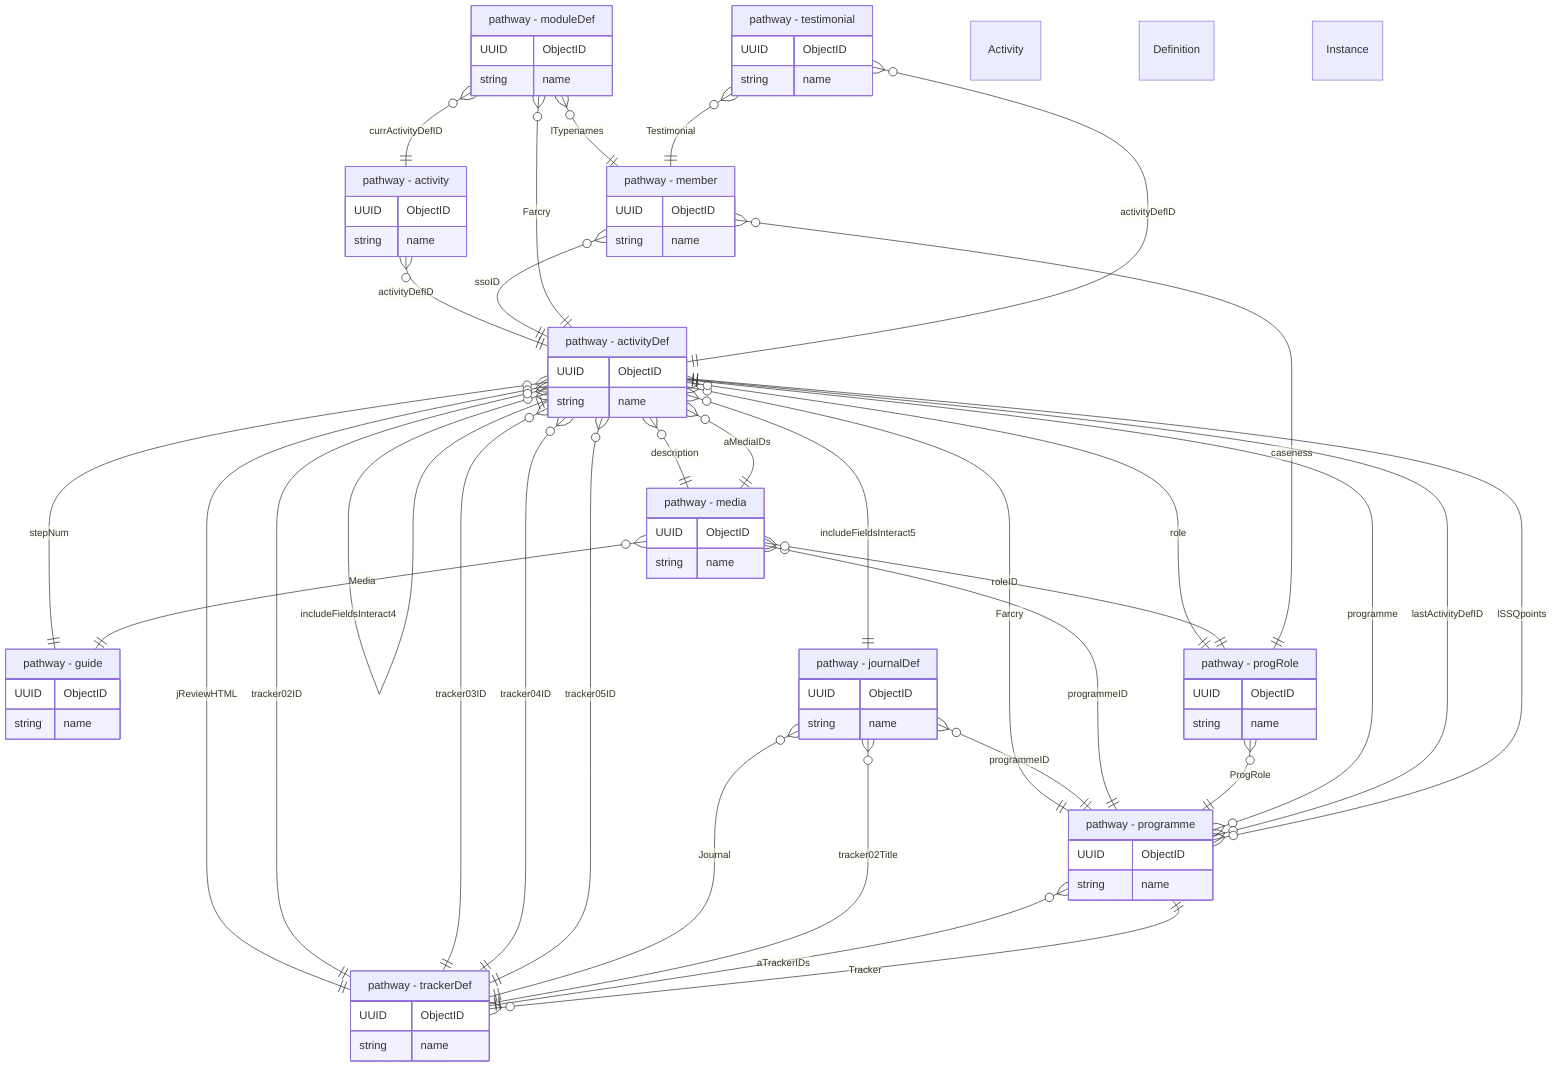 erDiagram
    "pathway - activity" {
        UUID ObjectID
        string name
    }

    "pathway - activityDef" {
        UUID ObjectID
        string name
    }

    "pathway - guide" {
        UUID ObjectID
        string name
    }

    "pathway - journalDef" {
        UUID ObjectID
        string name
    }

    "pathway - media" {
        UUID ObjectID
        string name
    }

    "pathway - member" {
        UUID ObjectID
        string name
    }

    "pathway - moduleDef" {
        UUID ObjectID
        string name
    }

    "pathway - programme" {
        UUID ObjectID
        string name
    }

    "pathway - progRole" {
        UUID ObjectID
        string name
    }

    "pathway - testimonial" {
        UUID ObjectID
        string name
    }

    "pathway - trackerDef" {
        UUID ObjectID
        string name
    }

    "pathway - activity" }o--|| "pathway - activityDef" : activityDefID
    "pathway - activityDef" }o--|| "pathway - programme" : Farcry Activity Definition
    "pathway - activityDef" }o--|| "pathway - guide" : stepNum
    "pathway - activityDef" }o--|| "pathway - progRole" : role
    "pathway - activityDef" }o--|| "pathway - activityDef" : onEndID
    "pathway - activityDef" }o--|| "pathway - media" : description
    "pathway - activityDef" }o--|| "pathway - activityDef" : aCuePointActivities
    "pathway - activityDef" }o--|| "pathway - media" : aMediaIDs
    "pathway - activityDef" }o--|| "pathway - activityDef" : releaseMedia
    "pathway - activityDef" }o--|| "pathway - activityDef" : includeFieldsInteract1
    "pathway - activityDef" }o--|| "pathway - activityDef" : includeFieldsInteract2
    "pathway - activityDef" }o--|| "pathway - activityDef" : includeFieldsInteract3
    "pathway - activityDef" }o--|| "pathway - activityDef" : includeFieldsInteract4
    "pathway - activityDef" }o--|| "pathway - journalDef" : includeFieldsInteract5
    "pathway - activityDef" }o--|| "pathway - trackerDef" : jReviewHTML
    "pathway - activityDef" }o--|| "pathway - trackerDef" : tracker02ID
    "pathway - activityDef" }o--|| "pathway - trackerDef" : tracker03ID
    "pathway - activityDef" }o--|| "pathway - trackerDef" : tracker04ID
    "pathway - activityDef" }o--|| "pathway - trackerDef" : tracker05ID
    "pathway - journalDef" }o--|| "pathway - trackerDef" : Journal Definition
    "pathway - journalDef" }o--|| "pathway - trackerDef" : tracker02Title
    "pathway - journalDef" }o--|| "pathway - programme" : programmeID
    "pathway - media" }o--|| "pathway - guide" : Media
    "pathway - media" }o--|| "pathway - programme" : programmeID
    "pathway - media" }o--|| "pathway - progRole" : roleID
    "pathway - member" }o--|| "pathway - activityDef" : ssoID
    "pathway - member" }o--|| "pathway - progRole" : caseness
    "pathway - moduleDef" }o--|| "pathway - activityDef" : Farcry Activity Definition
    "pathway - moduleDef" }o--|| "pathway - member" : lTypenames
    "pathway - moduleDef" }o--|| "pathway - activity" : currActivityDefID
    "pathway - programme" }o--|| "pathway - activityDef" : programme
    "pathway - programme" }o--|| "pathway - activityDef" : lastActivityDefID
    "pathway - programme" }o--|| "pathway - activityDef" : lSSQpoints
    "pathway - programme" }o--|| "pathway - trackerDef" : aTrackerIDs
    "pathway - progRole" }o--|| "pathway - programme" : ProgRole
    "pathway - testimonial" }o--|| "pathway - member" : Testimonial Instance
    "pathway - testimonial" }o--|| "pathway - activityDef" : activityDefID
    "pathway - trackerDef" }o--|| "pathway - programme" : Tracker Definition

    %% Entity Styling
    style pathway_activity fill:#9e9e9e,stroke:#fff,stroke-width:1px,color:#fff
    style pathway_activityDef fill:#9e9e9e,stroke:#fff,stroke-width:1px,color:#fff
    style pathway_guide fill:#9e9e9e,stroke:#fff,stroke-width:1px,color:#fff
    style pathway_journalDef fill:#9e9e9e,stroke:#fff,stroke-width:1px,color:#fff
    style pathway_media fill:#9e9e9e,stroke:#fff,stroke-width:1px,color:#fff
    style pathway_member fill:#9e9e9e,stroke:#fff,stroke-width:1px,color:#fff
    style pathway_moduleDef fill:#9e9e9e,stroke:#fff,stroke-width:1px,color:#fff
    style pathway_programme fill:#9e9e9e,stroke:#fff,stroke-width:1px,color:#fff
    style pathway_progRole fill:#9e9e9e,stroke:#fff,stroke-width:1px,color:#fff
    style pathway_testimonial fill:#9e9e9e,stroke:#fff,stroke-width:1px,color:#fff
    style pathway_trackerDef fill:#9e9e9e,stroke:#fff,stroke-width:1px,color:#fff
